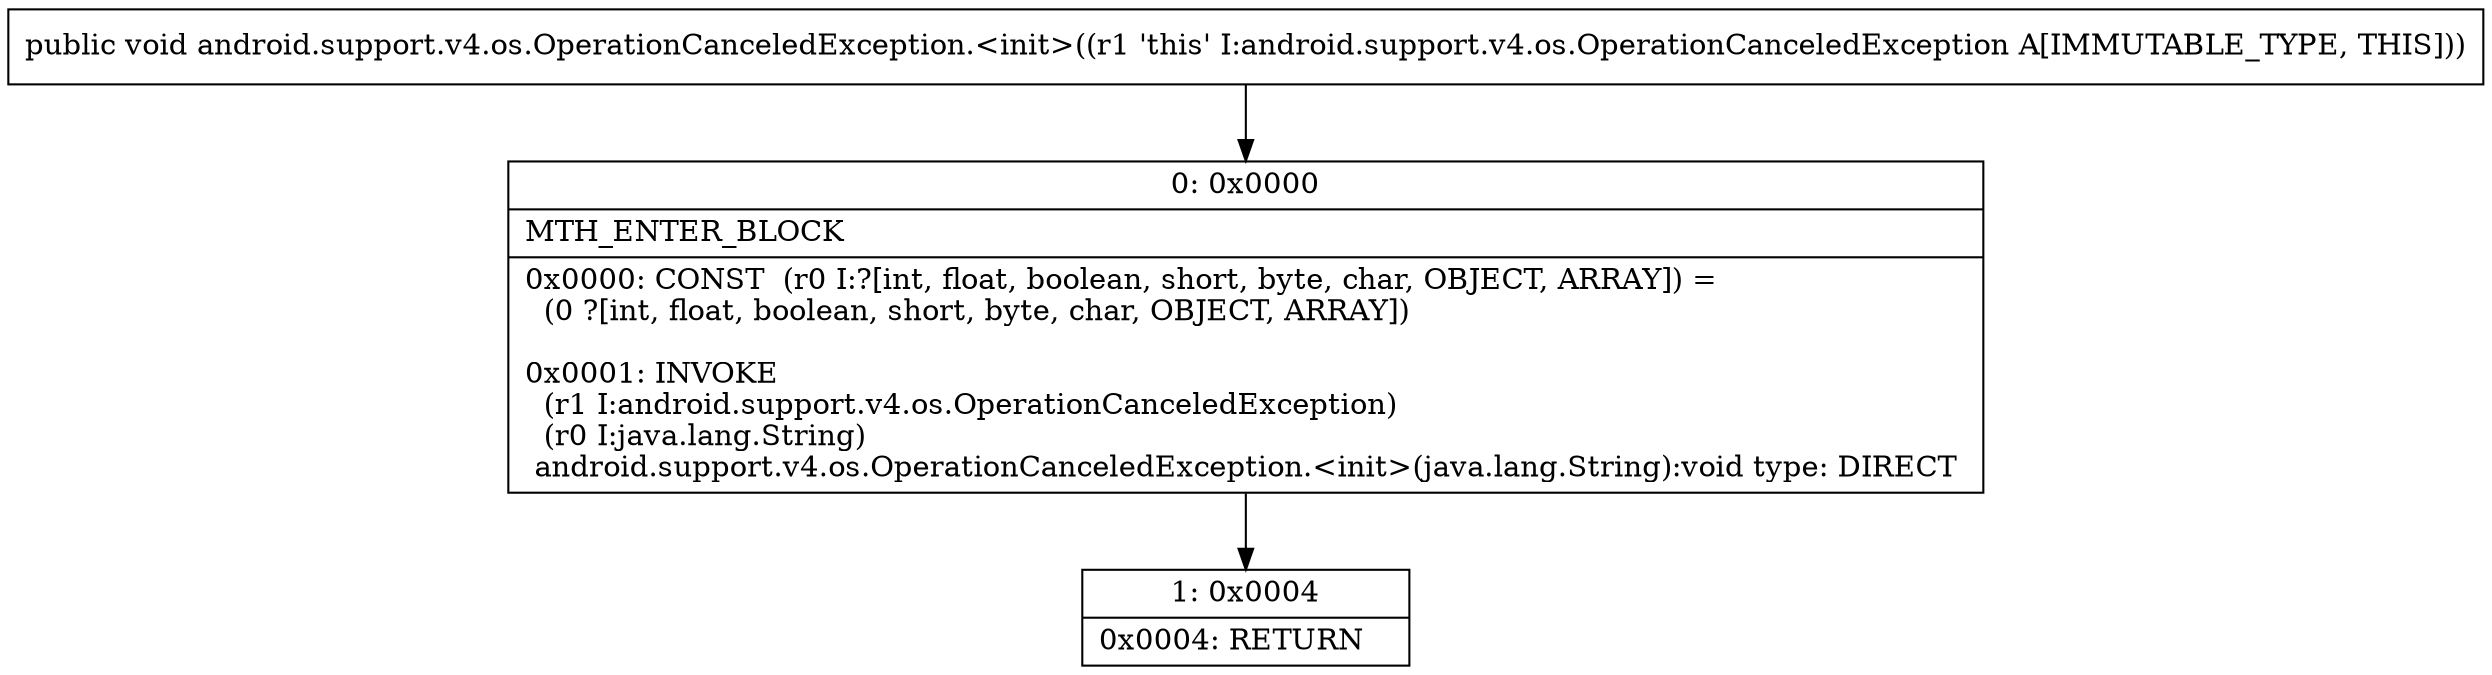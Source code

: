 digraph "CFG forandroid.support.v4.os.OperationCanceledException.\<init\>()V" {
Node_0 [shape=record,label="{0\:\ 0x0000|MTH_ENTER_BLOCK\l|0x0000: CONST  (r0 I:?[int, float, boolean, short, byte, char, OBJECT, ARRAY]) = \l  (0 ?[int, float, boolean, short, byte, char, OBJECT, ARRAY])\l \l0x0001: INVOKE  \l  (r1 I:android.support.v4.os.OperationCanceledException)\l  (r0 I:java.lang.String)\l android.support.v4.os.OperationCanceledException.\<init\>(java.lang.String):void type: DIRECT \l}"];
Node_1 [shape=record,label="{1\:\ 0x0004|0x0004: RETURN   \l}"];
MethodNode[shape=record,label="{public void android.support.v4.os.OperationCanceledException.\<init\>((r1 'this' I:android.support.v4.os.OperationCanceledException A[IMMUTABLE_TYPE, THIS])) }"];
MethodNode -> Node_0;
Node_0 -> Node_1;
}

